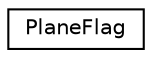 digraph "Graphical Class Hierarchy"
{
  edge [fontname="Helvetica",fontsize="10",labelfontname="Helvetica",labelfontsize="10"];
  node [fontname="Helvetica",fontsize="10",shape=record];
  rankdir="LR";
  Node1 [label="PlaneFlag",height=0.2,width=0.4,color="black", fillcolor="white", style="filled",URL="$class_plane_flag.html"];
}
